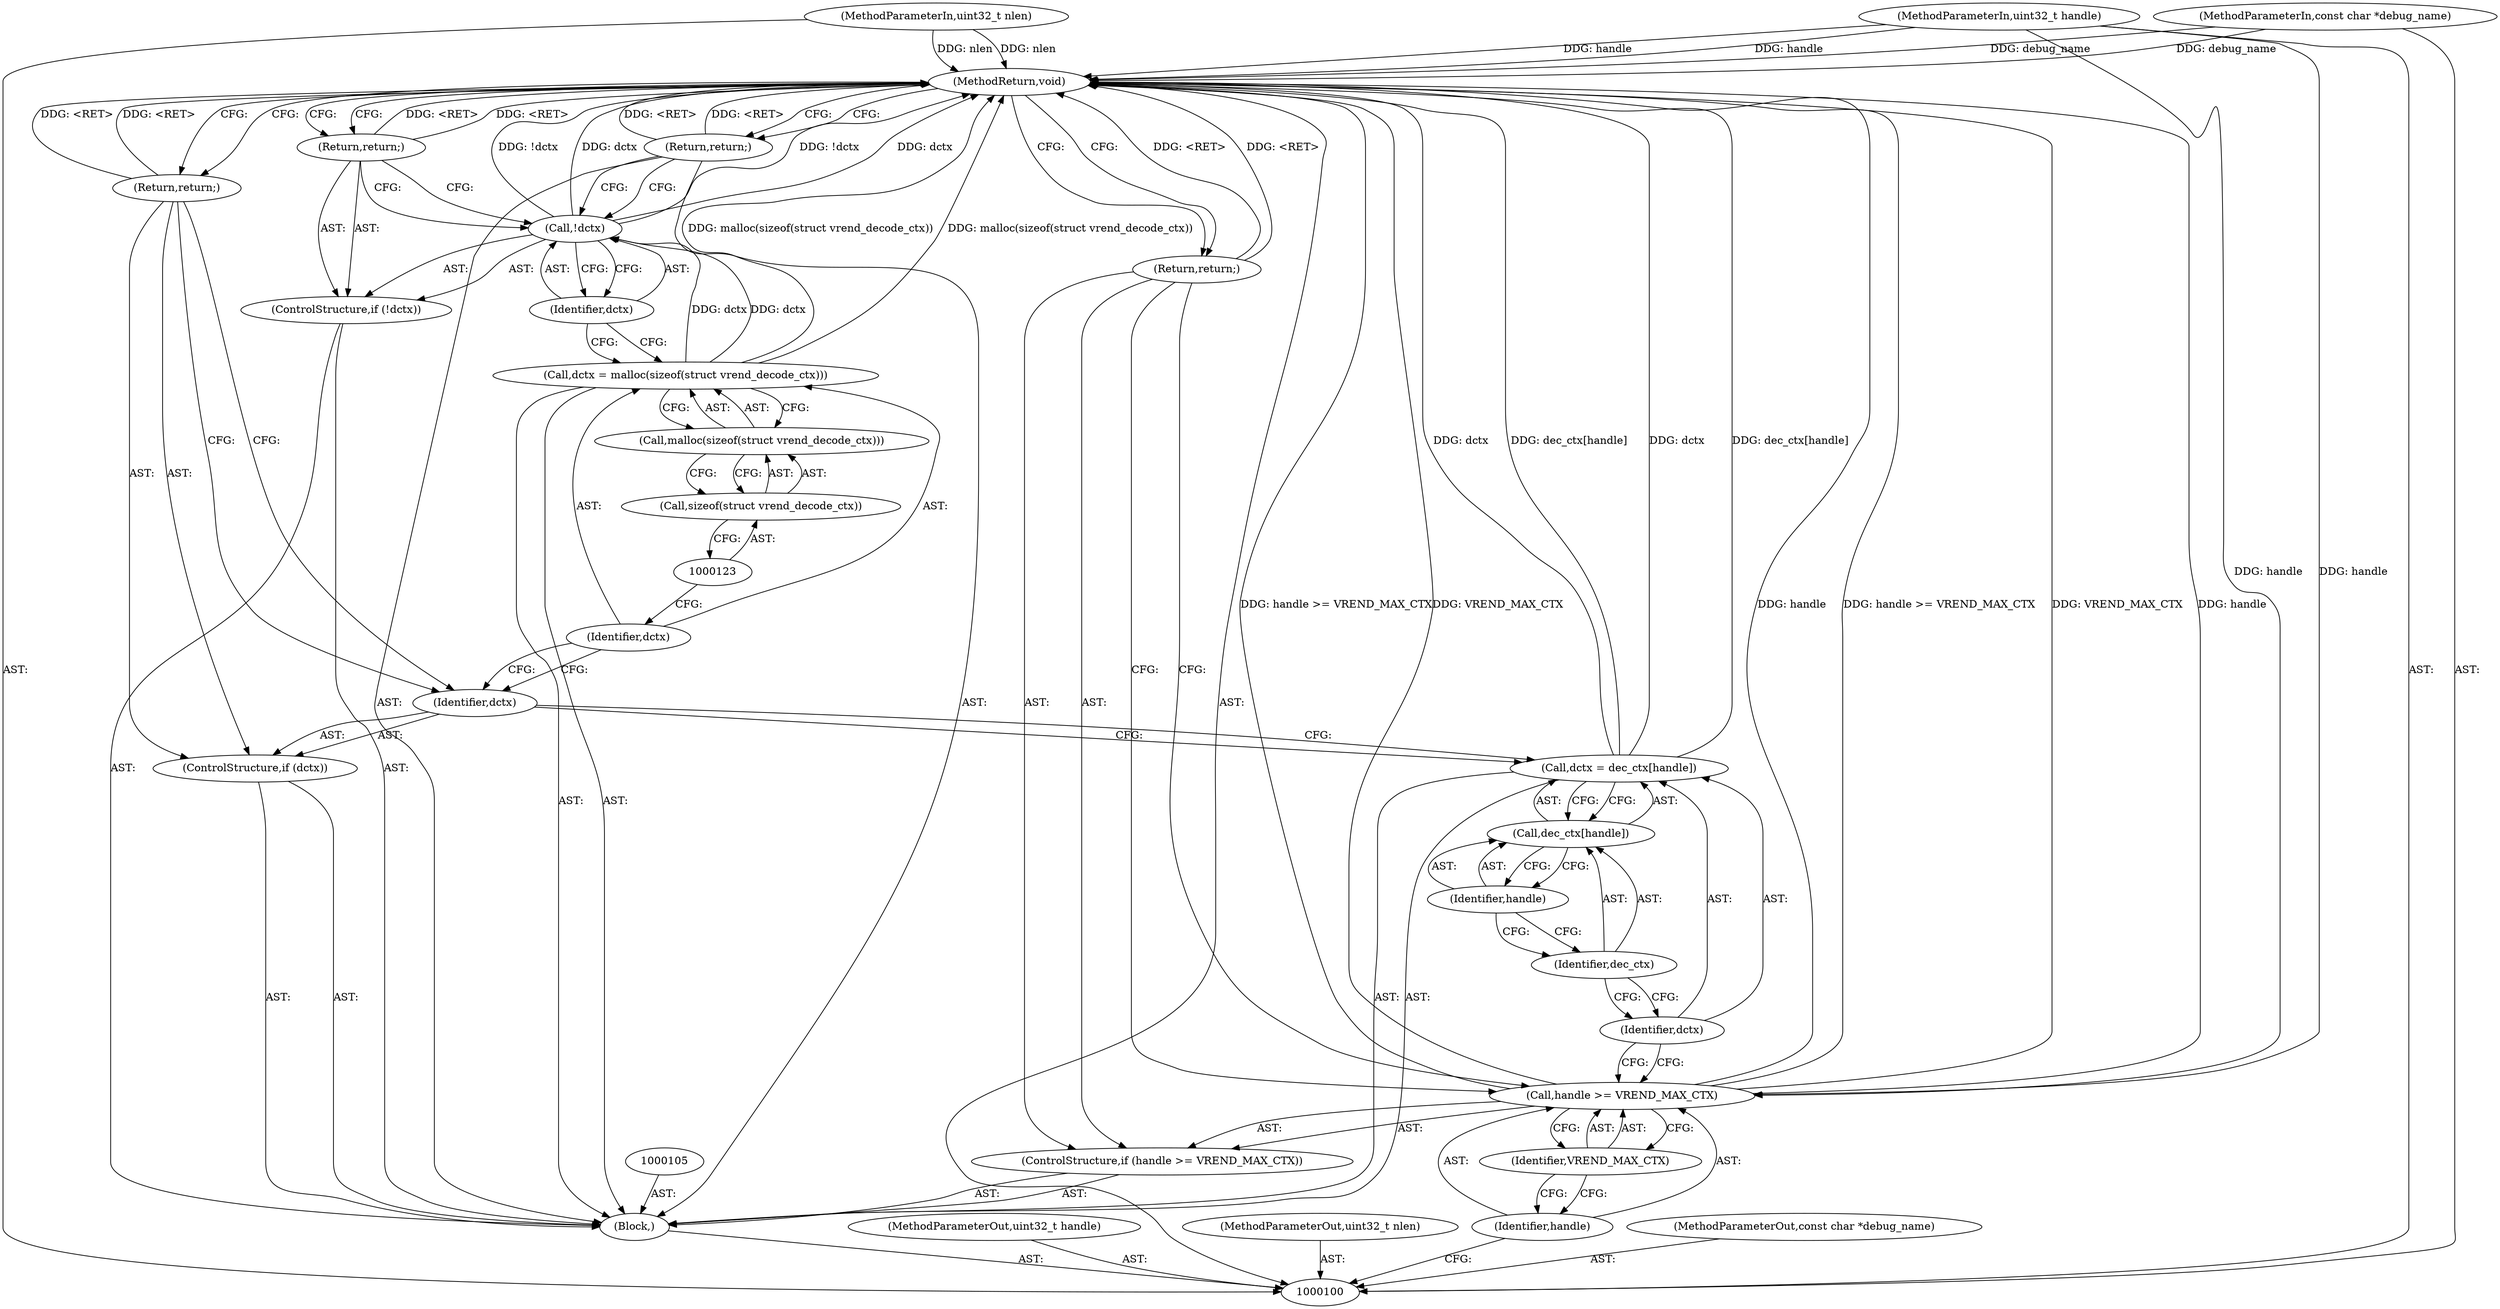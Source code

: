 digraph "0_virglrenderer_747a293ff6055203e529f083896b823e22523fe7" {
"1000129" [label="(MethodReturn,void)"];
"1000101" [label="(MethodParameterIn,uint32_t handle)"];
"1000163" [label="(MethodParameterOut,uint32_t handle)"];
"1000102" [label="(MethodParameterIn,uint32_t nlen)"];
"1000164" [label="(MethodParameterOut,uint32_t nlen)"];
"1000116" [label="(ControlStructure,if (dctx))"];
"1000117" [label="(Identifier,dctx)"];
"1000118" [label="(Return,return;)"];
"1000121" [label="(Call,malloc(sizeof(struct vrend_decode_ctx)))"];
"1000122" [label="(Call,sizeof(struct vrend_decode_ctx))"];
"1000119" [label="(Call,dctx = malloc(sizeof(struct vrend_decode_ctx)))"];
"1000120" [label="(Identifier,dctx)"];
"1000124" [label="(ControlStructure,if (!dctx))"];
"1000125" [label="(Call,!dctx)"];
"1000126" [label="(Identifier,dctx)"];
"1000127" [label="(Return,return;)"];
"1000128" [label="(Return,return;)"];
"1000103" [label="(MethodParameterIn,const char *debug_name)"];
"1000165" [label="(MethodParameterOut,const char *debug_name)"];
"1000104" [label="(Block,)"];
"1000109" [label="(Identifier,VREND_MAX_CTX)"];
"1000106" [label="(ControlStructure,if (handle >= VREND_MAX_CTX))"];
"1000107" [label="(Call,handle >= VREND_MAX_CTX)"];
"1000108" [label="(Identifier,handle)"];
"1000110" [label="(Return,return;)"];
"1000113" [label="(Call,dec_ctx[handle])"];
"1000114" [label="(Identifier,dec_ctx)"];
"1000115" [label="(Identifier,handle)"];
"1000111" [label="(Call,dctx = dec_ctx[handle])"];
"1000112" [label="(Identifier,dctx)"];
"1000129" -> "1000100"  [label="AST: "];
"1000129" -> "1000110"  [label="CFG: "];
"1000129" -> "1000118"  [label="CFG: "];
"1000129" -> "1000127"  [label="CFG: "];
"1000129" -> "1000128"  [label="CFG: "];
"1000128" -> "1000129"  [label="DDG: <RET>"];
"1000110" -> "1000129"  [label="DDG: <RET>"];
"1000127" -> "1000129"  [label="DDG: <RET>"];
"1000118" -> "1000129"  [label="DDG: <RET>"];
"1000125" -> "1000129"  [label="DDG: dctx"];
"1000125" -> "1000129"  [label="DDG: !dctx"];
"1000107" -> "1000129"  [label="DDG: handle"];
"1000107" -> "1000129"  [label="DDG: handle >= VREND_MAX_CTX"];
"1000107" -> "1000129"  [label="DDG: VREND_MAX_CTX"];
"1000103" -> "1000129"  [label="DDG: debug_name"];
"1000119" -> "1000129"  [label="DDG: malloc(sizeof(struct vrend_decode_ctx))"];
"1000102" -> "1000129"  [label="DDG: nlen"];
"1000111" -> "1000129"  [label="DDG: dctx"];
"1000111" -> "1000129"  [label="DDG: dec_ctx[handle]"];
"1000101" -> "1000129"  [label="DDG: handle"];
"1000101" -> "1000100"  [label="AST: "];
"1000101" -> "1000129"  [label="DDG: handle"];
"1000101" -> "1000107"  [label="DDG: handle"];
"1000163" -> "1000100"  [label="AST: "];
"1000102" -> "1000100"  [label="AST: "];
"1000102" -> "1000129"  [label="DDG: nlen"];
"1000164" -> "1000100"  [label="AST: "];
"1000116" -> "1000104"  [label="AST: "];
"1000117" -> "1000116"  [label="AST: "];
"1000118" -> "1000116"  [label="AST: "];
"1000117" -> "1000116"  [label="AST: "];
"1000117" -> "1000111"  [label="CFG: "];
"1000118" -> "1000117"  [label="CFG: "];
"1000120" -> "1000117"  [label="CFG: "];
"1000118" -> "1000116"  [label="AST: "];
"1000118" -> "1000117"  [label="CFG: "];
"1000129" -> "1000118"  [label="CFG: "];
"1000118" -> "1000129"  [label="DDG: <RET>"];
"1000121" -> "1000119"  [label="AST: "];
"1000121" -> "1000122"  [label="CFG: "];
"1000122" -> "1000121"  [label="AST: "];
"1000119" -> "1000121"  [label="CFG: "];
"1000122" -> "1000121"  [label="AST: "];
"1000122" -> "1000123"  [label="CFG: "];
"1000123" -> "1000122"  [label="AST: "];
"1000121" -> "1000122"  [label="CFG: "];
"1000119" -> "1000104"  [label="AST: "];
"1000119" -> "1000121"  [label="CFG: "];
"1000120" -> "1000119"  [label="AST: "];
"1000121" -> "1000119"  [label="AST: "];
"1000126" -> "1000119"  [label="CFG: "];
"1000119" -> "1000129"  [label="DDG: malloc(sizeof(struct vrend_decode_ctx))"];
"1000119" -> "1000125"  [label="DDG: dctx"];
"1000120" -> "1000119"  [label="AST: "];
"1000120" -> "1000117"  [label="CFG: "];
"1000123" -> "1000120"  [label="CFG: "];
"1000124" -> "1000104"  [label="AST: "];
"1000125" -> "1000124"  [label="AST: "];
"1000127" -> "1000124"  [label="AST: "];
"1000125" -> "1000124"  [label="AST: "];
"1000125" -> "1000126"  [label="CFG: "];
"1000126" -> "1000125"  [label="AST: "];
"1000127" -> "1000125"  [label="CFG: "];
"1000128" -> "1000125"  [label="CFG: "];
"1000125" -> "1000129"  [label="DDG: dctx"];
"1000125" -> "1000129"  [label="DDG: !dctx"];
"1000119" -> "1000125"  [label="DDG: dctx"];
"1000126" -> "1000125"  [label="AST: "];
"1000126" -> "1000119"  [label="CFG: "];
"1000125" -> "1000126"  [label="CFG: "];
"1000127" -> "1000124"  [label="AST: "];
"1000127" -> "1000125"  [label="CFG: "];
"1000129" -> "1000127"  [label="CFG: "];
"1000127" -> "1000129"  [label="DDG: <RET>"];
"1000128" -> "1000104"  [label="AST: "];
"1000128" -> "1000125"  [label="CFG: "];
"1000129" -> "1000128"  [label="CFG: "];
"1000128" -> "1000129"  [label="DDG: <RET>"];
"1000103" -> "1000100"  [label="AST: "];
"1000103" -> "1000129"  [label="DDG: debug_name"];
"1000165" -> "1000100"  [label="AST: "];
"1000104" -> "1000100"  [label="AST: "];
"1000105" -> "1000104"  [label="AST: "];
"1000106" -> "1000104"  [label="AST: "];
"1000111" -> "1000104"  [label="AST: "];
"1000116" -> "1000104"  [label="AST: "];
"1000119" -> "1000104"  [label="AST: "];
"1000124" -> "1000104"  [label="AST: "];
"1000128" -> "1000104"  [label="AST: "];
"1000109" -> "1000107"  [label="AST: "];
"1000109" -> "1000108"  [label="CFG: "];
"1000107" -> "1000109"  [label="CFG: "];
"1000106" -> "1000104"  [label="AST: "];
"1000107" -> "1000106"  [label="AST: "];
"1000110" -> "1000106"  [label="AST: "];
"1000107" -> "1000106"  [label="AST: "];
"1000107" -> "1000109"  [label="CFG: "];
"1000108" -> "1000107"  [label="AST: "];
"1000109" -> "1000107"  [label="AST: "];
"1000110" -> "1000107"  [label="CFG: "];
"1000112" -> "1000107"  [label="CFG: "];
"1000107" -> "1000129"  [label="DDG: handle"];
"1000107" -> "1000129"  [label="DDG: handle >= VREND_MAX_CTX"];
"1000107" -> "1000129"  [label="DDG: VREND_MAX_CTX"];
"1000101" -> "1000107"  [label="DDG: handle"];
"1000108" -> "1000107"  [label="AST: "];
"1000108" -> "1000100"  [label="CFG: "];
"1000109" -> "1000108"  [label="CFG: "];
"1000110" -> "1000106"  [label="AST: "];
"1000110" -> "1000107"  [label="CFG: "];
"1000129" -> "1000110"  [label="CFG: "];
"1000110" -> "1000129"  [label="DDG: <RET>"];
"1000113" -> "1000111"  [label="AST: "];
"1000113" -> "1000115"  [label="CFG: "];
"1000114" -> "1000113"  [label="AST: "];
"1000115" -> "1000113"  [label="AST: "];
"1000111" -> "1000113"  [label="CFG: "];
"1000114" -> "1000113"  [label="AST: "];
"1000114" -> "1000112"  [label="CFG: "];
"1000115" -> "1000114"  [label="CFG: "];
"1000115" -> "1000113"  [label="AST: "];
"1000115" -> "1000114"  [label="CFG: "];
"1000113" -> "1000115"  [label="CFG: "];
"1000111" -> "1000104"  [label="AST: "];
"1000111" -> "1000113"  [label="CFG: "];
"1000112" -> "1000111"  [label="AST: "];
"1000113" -> "1000111"  [label="AST: "];
"1000117" -> "1000111"  [label="CFG: "];
"1000111" -> "1000129"  [label="DDG: dctx"];
"1000111" -> "1000129"  [label="DDG: dec_ctx[handle]"];
"1000112" -> "1000111"  [label="AST: "];
"1000112" -> "1000107"  [label="CFG: "];
"1000114" -> "1000112"  [label="CFG: "];
}
